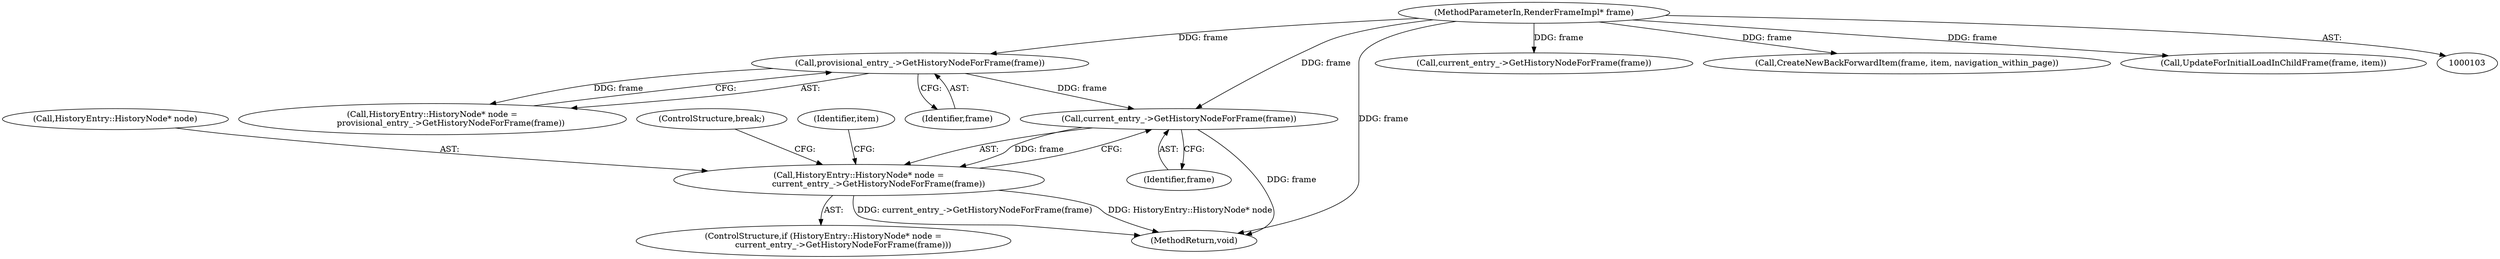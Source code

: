 digraph "0_Chrome_bb3548ef2fcdb58f9bc638bb5a3c379320fdd0e0@pointer" {
"1000136" [label="(Call,current_entry_->GetHistoryNodeForFrame(frame))"];
"1000122" [label="(Call,provisional_entry_->GetHistoryNodeForFrame(frame))"];
"1000104" [label="(MethodParameterIn,RenderFrameImpl* frame)"];
"1000132" [label="(Call,HistoryEntry::HistoryNode* node =\n               current_entry_->GetHistoryNodeForFrame(frame))"];
"1000178" [label="(MethodReturn,void)"];
"1000133" [label="(Call,HistoryEntry::HistoryNode* node)"];
"1000104" [label="(MethodParameterIn,RenderFrameImpl* frame)"];
"1000132" [label="(Call,HistoryEntry::HistoryNode* node =\n               current_entry_->GetHistoryNodeForFrame(frame))"];
"1000131" [label="(ControlStructure,if (HistoryEntry::HistoryNode* node =\n               current_entry_->GetHistoryNodeForFrame(frame)))"];
"1000141" [label="(ControlStructure,break;)"];
"1000140" [label="(Identifier,item)"];
"1000162" [label="(Call,current_entry_->GetHistoryNodeForFrame(frame))"];
"1000122" [label="(Call,provisional_entry_->GetHistoryNodeForFrame(frame))"];
"1000143" [label="(Call,CreateNewBackForwardItem(frame, item, navigation_within_page))"];
"1000118" [label="(Call,HistoryEntry::HistoryNode* node =\n              provisional_entry_->GetHistoryNodeForFrame(frame))"];
"1000136" [label="(Call,current_entry_->GetHistoryNodeForFrame(frame))"];
"1000149" [label="(Call,UpdateForInitialLoadInChildFrame(frame, item))"];
"1000123" [label="(Identifier,frame)"];
"1000137" [label="(Identifier,frame)"];
"1000136" -> "1000132"  [label="AST: "];
"1000136" -> "1000137"  [label="CFG: "];
"1000137" -> "1000136"  [label="AST: "];
"1000132" -> "1000136"  [label="CFG: "];
"1000136" -> "1000178"  [label="DDG: frame"];
"1000136" -> "1000132"  [label="DDG: frame"];
"1000122" -> "1000136"  [label="DDG: frame"];
"1000104" -> "1000136"  [label="DDG: frame"];
"1000122" -> "1000118"  [label="AST: "];
"1000122" -> "1000123"  [label="CFG: "];
"1000123" -> "1000122"  [label="AST: "];
"1000118" -> "1000122"  [label="CFG: "];
"1000122" -> "1000118"  [label="DDG: frame"];
"1000104" -> "1000122"  [label="DDG: frame"];
"1000104" -> "1000103"  [label="AST: "];
"1000104" -> "1000178"  [label="DDG: frame"];
"1000104" -> "1000143"  [label="DDG: frame"];
"1000104" -> "1000149"  [label="DDG: frame"];
"1000104" -> "1000162"  [label="DDG: frame"];
"1000132" -> "1000131"  [label="AST: "];
"1000133" -> "1000132"  [label="AST: "];
"1000140" -> "1000132"  [label="CFG: "];
"1000141" -> "1000132"  [label="CFG: "];
"1000132" -> "1000178"  [label="DDG: HistoryEntry::HistoryNode* node"];
"1000132" -> "1000178"  [label="DDG: current_entry_->GetHistoryNodeForFrame(frame)"];
}
